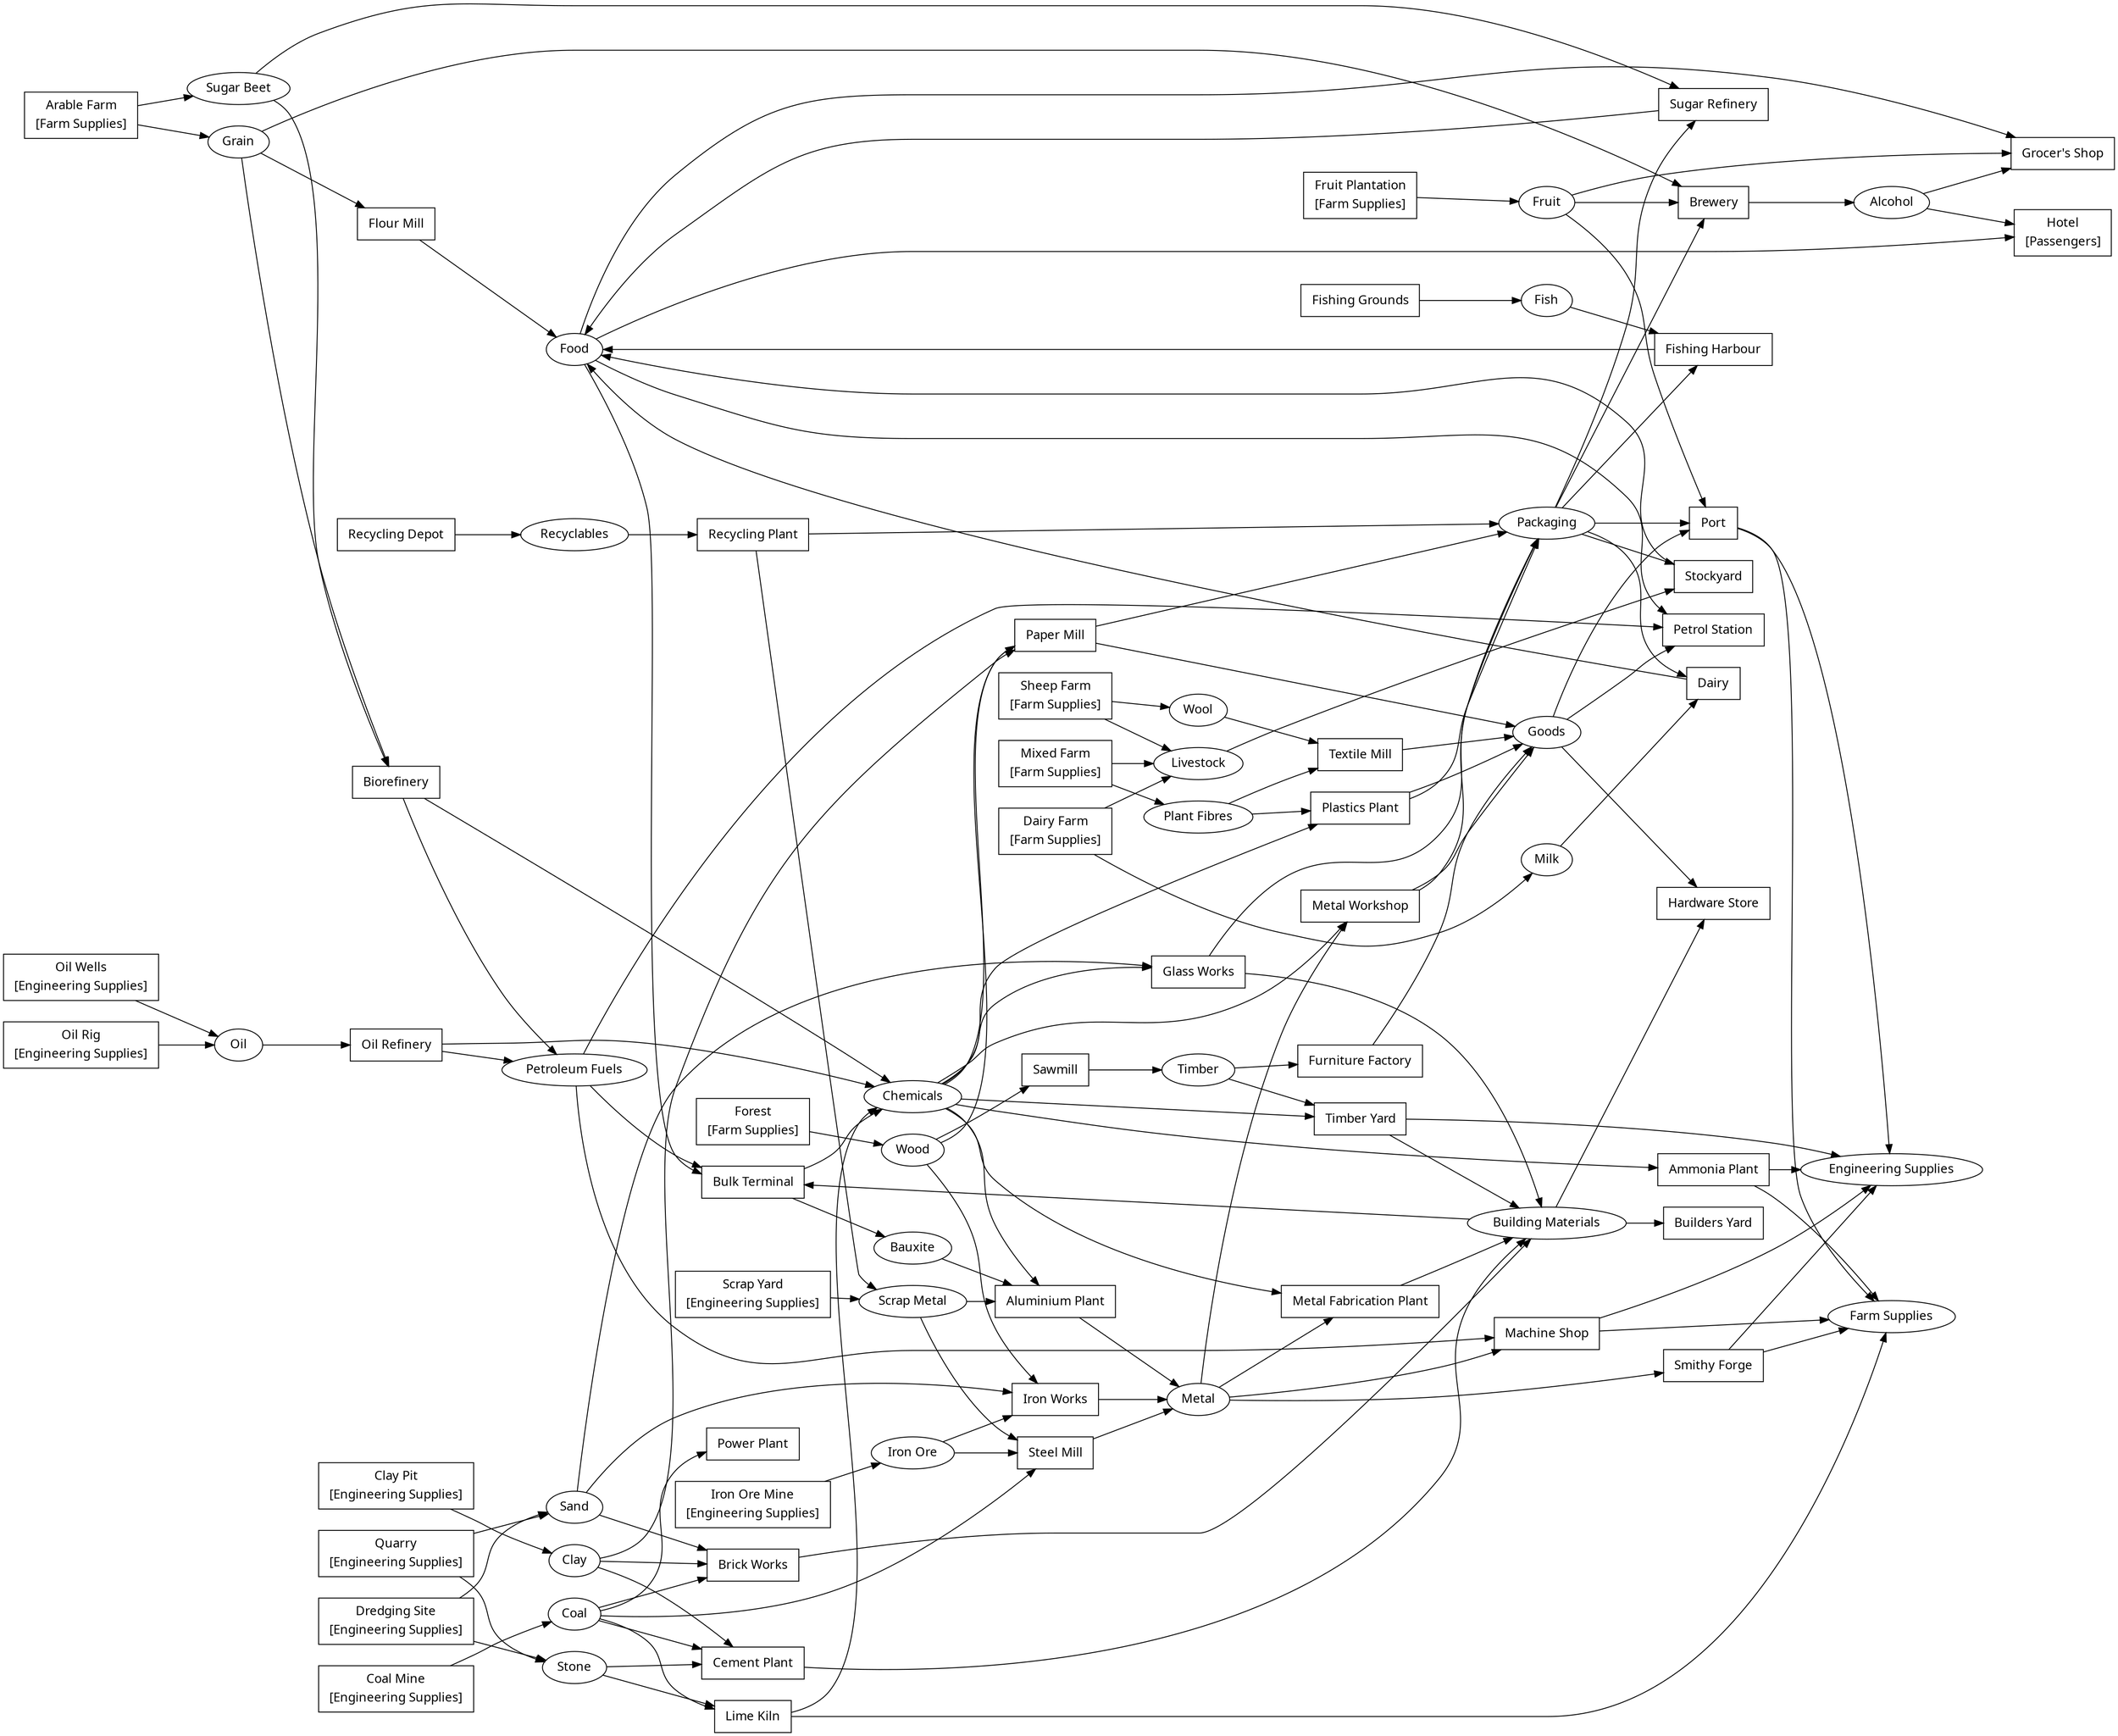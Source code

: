 digraph extreme {
	graph [fname="docs/html/extreme.dot",
		fontname="sans-serif",
		nodesep=0.33,
		rankdir=LR,
		ranksep=0.44,
		stylesheet="static/css/cargoflow_styles.css",
		tooltip=Extreme
	];
	C_alcohol	 [fontname="sans-serif",
		href="cargos.html#alcohol",
		id=alcohol,
		label=Alcohol,
		shape=ellipse,
		target=_top];
	I_food_market	 [fontname="sans-serif",
		href="industries.html#food_market",
		id=food_market,
		label=<
            <table border="0" cellborder="0">
                <tr><td>Grocer's Shop</td></tr>
                
                    
                    
                
                    
                    
                
                    
                    
                
            </table>
        >,
		shape=box,
		target=_top,
		tooltip="Grocer's Shop"];
	C_alcohol -> I_food_market	 [tooltip="Alcohol -> Grocer's Shop",
		weight=3];
	I_hotel	 [fontname="sans-serif",
		href="industries.html#hotel",
		id=hotel,
		label=<
            <table border="0" cellborder="0">
                <tr><td>Hotel</td></tr>
                
                    
                    
                
                    
                    
                
                    
                    
                        <tr><td>[Passengers]</td></tr>
                    
                
            </table>
        >,
		shape=box,
		target=_top,
		tooltip=Hotel];
	C_alcohol -> I_hotel	 [tooltip="Alcohol -> Hotel",
		weight=3];
	C_bauxite	 [fontname="sans-serif",
		href="cargos.html#bauxite",
		id=bauxite,
		label=Bauxite,
		shape=ellipse,
		target=_top];
	I_aluminium_plant	 [fontname="sans-serif",
		href="industries.html#aluminium_plant",
		id=aluminium_plant,
		label=<
            <table border="0" cellborder="0">
                <tr><td>Aluminium Plant</td></tr>
                
                    
                    
                
                    
                    
                
                    
                    
                
            </table>
        >,
		shape=box,
		target=_top,
		tooltip="Aluminium Plant"];
	C_bauxite -> I_aluminium_plant	 [tooltip="Bauxite -> Aluminium Plant",
		weight=3];
	C_building_materials	 [fontname="sans-serif",
		href="cargos.html#building_materials",
		id=building_materials,
		label="Building Materials",
		shape=ellipse,
		target=_top];
	I_builders_yard	 [fontname="sans-serif",
		href="industries.html#builders_yard",
		id=builders_yard,
		label=<
            <table border="0" cellborder="0">
                <tr><td>Builders Yard</td></tr>
                
                    
                    
                
            </table>
        >,
		shape=box,
		target=_top,
		tooltip="Builders Yard"];
	C_building_materials -> I_builders_yard	 [tooltip="Building Materials -> Builders Yard",
		weight=1];
	I_bulk_terminal	 [fontname="sans-serif",
		href="industries.html#bulk_terminal",
		id=bulk_terminal,
		label=<
            <table border="0" cellborder="0">
                <tr><td>Bulk Terminal</td></tr>
                
                    
                    
                
                    
                    
                
                    
                    
                
            </table>
        >,
		shape=box,
		target=_top,
		tooltip="Bulk Terminal"];
	C_building_materials -> I_bulk_terminal	 [tooltip="Building Materials -> Bulk Terminal",
		weight=3];
	I_hardware_store	 [fontname="sans-serif",
		href="industries.html#hardware_store",
		id=hardware_store,
		label=<
            <table border="0" cellborder="0">
                <tr><td>Hardware Store</td></tr>
                
                    
                    
                
                    
                    
                
            </table>
        >,
		shape=box,
		target=_top,
		tooltip="Hardware Store"];
	C_building_materials -> I_hardware_store	 [tooltip="Building Materials -> Hardware Store",
		weight=2];
	C_chemicals	 [fontname="sans-serif",
		href="cargos.html#chemicals",
		id=chemicals,
		label=Chemicals,
		shape=ellipse,
		target=_top];
	C_chemicals -> I_aluminium_plant	 [tooltip="Chemicals -> Aluminium Plant",
		weight=3];
	I_ammonia_plant	 [fontname="sans-serif",
		href="industries.html#ammonia_plant",
		id=ammonia_plant,
		label=<
            <table border="0" cellborder="0">
                <tr><td>Ammonia Plant</td></tr>
                
                    
                    
                
            </table>
        >,
		shape=box,
		target=_top,
		tooltip="Ammonia Plant"];
	C_chemicals -> I_ammonia_plant	 [tooltip="Chemicals -> Ammonia Plant",
		weight=1];
	I_glass_works	 [fontname="sans-serif",
		href="industries.html#glass_works",
		id=glass_works,
		label=<
            <table border="0" cellborder="0">
                <tr><td>Glass Works</td></tr>
                
                    
                    
                
                    
                    
                
            </table>
        >,
		shape=box,
		target=_top,
		tooltip="Glass Works"];
	C_chemicals -> I_glass_works	 [tooltip="Chemicals -> Glass Works",
		weight=2];
	I_metal_fabrication_plant	 [fontname="sans-serif",
		href="industries.html#metal_fabrication_plant",
		id=metal_fabrication_plant,
		label=<
            <table border="0" cellborder="0">
                <tr><td>Metal Fabrication Plant</td></tr>
                
                    
                    
                
                    
                    
                
            </table>
        >,
		shape=box,
		target=_top,
		tooltip="Metal Fabrication Plant"];
	C_chemicals -> I_metal_fabrication_plant	 [tooltip="Chemicals -> Metal Fabrication Plant",
		weight=2];
	I_metal_workshop	 [fontname="sans-serif",
		href="industries.html#metal_workshop",
		id=metal_workshop,
		label=<
            <table border="0" cellborder="0">
                <tr><td>Metal Workshop</td></tr>
                
                    
                    
                
                    
                    
                
            </table>
        >,
		shape=box,
		target=_top,
		tooltip="Metal Workshop"];
	C_chemicals -> I_metal_workshop	 [tooltip="Chemicals -> Metal Workshop",
		weight=2];
	I_paper_mill	 [fontname="sans-serif",
		href="industries.html#paper_mill",
		id=paper_mill,
		label=<
            <table border="0" cellborder="0">
                <tr><td>Paper Mill</td></tr>
                
                    
                    
                
                    
                    
                
                    
                    
                
            </table>
        >,
		shape=box,
		target=_top,
		tooltip="Paper Mill"];
	C_chemicals -> I_paper_mill	 [tooltip="Chemicals -> Paper Mill",
		weight=3];
	I_plastics_plant	 [fontname="sans-serif",
		href="industries.html#plastics_plant",
		id=plastics_plant,
		label=<
            <table border="0" cellborder="0">
                <tr><td>Plastics Plant</td></tr>
                
                    
                    
                
                    
                    
                
            </table>
        >,
		shape=box,
		target=_top,
		tooltip="Plastics Plant"];
	C_chemicals -> I_plastics_plant	 [tooltip="Chemicals -> Plastics Plant",
		weight=2];
	I_lumber_yard	 [fontname="sans-serif",
		href="industries.html#lumber_yard",
		id=lumber_yard,
		label=<
            <table border="0" cellborder="0">
                <tr><td>Timber Yard</td></tr>
                
                    
                    
                
                    
                    
                
            </table>
        >,
		shape=box,
		target=_top,
		tooltip="Timber Yard"];
	C_chemicals -> I_lumber_yard	 [tooltip="Chemicals -> Timber Yard",
		weight=2];
	C_clay	 [fontname="sans-serif",
		href="cargos.html#clay",
		id=clay,
		label=Clay,
		shape=ellipse,
		target=_top];
	I_brick_works	 [fontname="sans-serif",
		href="industries.html#brick_works",
		id=brick_works,
		label=<
            <table border="0" cellborder="0">
                <tr><td>Brick Works</td></tr>
                
                    
                    
                
                    
                    
                
                    
                    
                
            </table>
        >,
		shape=box,
		target=_top,
		tooltip="Brick Works"];
	C_clay -> I_brick_works	 [tooltip="Clay -> Brick Works",
		weight=3];
	I_cement_plant	 [fontname="sans-serif",
		href="industries.html#cement_plant",
		id=cement_plant,
		label=<
            <table border="0" cellborder="0">
                <tr><td>Cement Plant</td></tr>
                
                    
                    
                
                    
                    
                
                    
                    
                
            </table>
        >,
		shape=box,
		target=_top,
		tooltip="Cement Plant"];
	C_clay -> I_cement_plant	 [tooltip="Clay -> Cement Plant",
		weight=3];
	C_clay -> I_paper_mill	 [tooltip="Clay -> Paper Mill",
		weight=3];
	C_coal	 [fontname="sans-serif",
		href="cargos.html#coal",
		id=coal,
		label=Coal,
		shape=ellipse,
		target=_top];
	C_coal -> I_brick_works	 [tooltip="Coal -> Brick Works",
		weight=3];
	C_coal -> I_cement_plant	 [tooltip="Coal -> Cement Plant",
		weight=3];
	I_lime_kiln	 [fontname="sans-serif",
		href="industries.html#lime_kiln",
		id=lime_kiln,
		label=<
            <table border="0" cellborder="0">
                <tr><td>Lime Kiln</td></tr>
                
                    
                    
                
                    
                    
                
            </table>
        >,
		shape=box,
		target=_top,
		tooltip="Lime Kiln"];
	C_coal -> I_lime_kiln	 [tooltip="Coal -> Lime Kiln",
		weight=2];
	I_power_plant	 [fontname="sans-serif",
		href="industries.html#power_plant",
		id=power_plant,
		label=<
            <table border="0" cellborder="0">
                <tr><td>Power Plant</td></tr>
                
                    
                    
                
            </table>
        >,
		shape=box,
		target=_top,
		tooltip="Power Plant"];
	C_coal -> I_power_plant	 [tooltip="Coal -> Power Plant",
		weight=1];
	I_blast_furnace	 [fontname="sans-serif",
		href="industries.html#blast_furnace",
		id=blast_furnace,
		label=<
            <table border="0" cellborder="0">
                <tr><td>Steel Mill</td></tr>
                
                    
                    
                
                    
                    
                
                    
                    
                
            </table>
        >,
		shape=box,
		target=_top,
		tooltip="Steel Mill"];
	C_coal -> I_blast_furnace	 [tooltip="Coal -> Steel Mill",
		weight=3];
	C_engineering_supplies	 [fontname="sans-serif",
		href="cargos.html#engineering_supplies",
		id=engineering_supplies,
		label="Engineering Supplies",
		shape=ellipse,
		target=_top];
	C_farm_supplies	 [fontname="sans-serif",
		href="cargos.html#farm_supplies",
		id=farm_supplies,
		label="Farm Supplies",
		shape=ellipse,
		target=_top];
	C_fish	 [fontname="sans-serif",
		href="cargos.html#fish",
		id=fish,
		label=Fish,
		shape=ellipse,
		target=_top];
	I_fishing_harbour	 [fontname="sans-serif",
		href="industries.html#fishing_harbour",
		id=fishing_harbour,
		label=<
            <table border="0" cellborder="0">
                <tr><td>Fishing Harbour</td></tr>
                
                    
                    
                
                    
                    
                
            </table>
        >,
		shape=box,
		target=_top,
		tooltip="Fishing Harbour"];
	C_fish -> I_fishing_harbour	 [tooltip="Fish -> Fishing Harbour",
		weight=2];
	C_food	 [fontname="sans-serif",
		href="cargos.html#food",
		id=food,
		label=Food,
		shape=ellipse,
		target=_top];
	C_food -> I_bulk_terminal	 [tooltip="Food -> Bulk Terminal",
		weight=3];
	C_food -> I_food_market	 [tooltip="Food -> Grocer's Shop",
		weight=3];
	C_food -> I_hotel	 [tooltip="Food -> Hotel",
		weight=3];
	I_petrol_pump	 [fontname="sans-serif",
		href="industries.html#petrol_pump",
		id=petrol_pump,
		label=<
            <table border="0" cellborder="0">
                <tr><td>Petrol Station</td></tr>
                
                    
                    
                
                    
                    
                
                    
                    
                
            </table>
        >,
		shape=box,
		target=_top,
		tooltip="Petrol Station"];
	C_food -> I_petrol_pump	 [tooltip="Food -> Petrol Station",
		weight=3];
	C_fruits	 [fontname="sans-serif",
		href="cargos.html#fruits",
		id=fruits,
		label=Fruit,
		shape=ellipse,
		target=_top];
	I_brewery	 [fontname="sans-serif",
		href="industries.html#brewery",
		id=brewery,
		label=<
            <table border="0" cellborder="0">
                <tr><td>Brewery</td></tr>
                
                    
                    
                
                    
                    
                
                    
                    
                
            </table>
        >,
		shape=box,
		target=_top,
		tooltip=Brewery];
	C_fruits -> I_brewery	 [tooltip="Fruit -> Brewery",
		weight=3];
	C_fruits -> I_food_market	 [tooltip="Fruit -> Grocer's Shop",
		weight=3];
	I_port	 [fontname="sans-serif",
		href="industries.html#port",
		id=port,
		label=<
            <table border="0" cellborder="0">
                <tr><td>Port</td></tr>
                
                    
                    
                
                    
                    
                
                    
                    
                
            </table>
        >,
		shape=box,
		target=_top,
		tooltip=Port];
	C_fruits -> I_port	 [tooltip="Fruit -> Port",
		weight=3];
	C_goods	 [fontname="sans-serif",
		href="cargos.html#goods",
		id=goods,
		label=Goods,
		shape=ellipse,
		target=_top];
	C_goods -> I_hardware_store	 [tooltip="Goods -> Hardware Store",
		weight=2];
	C_goods -> I_petrol_pump	 [tooltip="Goods -> Petrol Station",
		weight=3];
	C_goods -> I_port	 [tooltip="Goods -> Port",
		weight=3];
	C_grain	 [fontname="sans-serif",
		href="cargos.html#grain",
		id=grain,
		label=Grain,
		shape=ellipse,
		target=_top];
	I_biorefinery	 [fontname="sans-serif",
		href="industries.html#biorefinery",
		id=biorefinery,
		label=<
            <table border="0" cellborder="0">
                <tr><td>Biorefinery</td></tr>
                
                    
                    
                
                    
                    
                
            </table>
        >,
		shape=box,
		target=_top,
		tooltip=Biorefinery];
	C_grain -> I_biorefinery	 [tooltip="Grain -> Biorefinery",
		weight=2];
	C_grain -> I_brewery	 [tooltip="Grain -> Brewery",
		weight=3];
	I_flour_mill	 [fontname="sans-serif",
		href="industries.html#flour_mill",
		id=flour_mill,
		label=<
            <table border="0" cellborder="0">
                <tr><td>Flour Mill</td></tr>
                
                    
                    
                
            </table>
        >,
		shape=box,
		target=_top,
		tooltip="Flour Mill"];
	C_grain -> I_flour_mill	 [tooltip="Grain -> Flour Mill",
		weight=1];
	C_iron_ore	 [fontname="sans-serif",
		href="cargos.html#iron_ore",
		id=iron_ore,
		label="Iron Ore",
		shape=ellipse,
		target=_top];
	I_iron_works	 [fontname="sans-serif",
		href="industries.html#iron_works",
		id=iron_works,
		label=<
            <table border="0" cellborder="0">
                <tr><td>Iron Works</td></tr>
                
                    
                    
                
                    
                    
                
                    
                    
                
            </table>
        >,
		shape=box,
		target=_top,
		tooltip="Iron Works"];
	C_iron_ore -> I_iron_works	 [tooltip="Iron Ore -> Iron Works",
		weight=3];
	C_iron_ore -> I_blast_furnace	 [tooltip="Iron Ore -> Steel Mill",
		weight=3];
	C_livestock	 [fontname="sans-serif",
		href="cargos.html#livestock",
		id=livestock,
		label=Livestock,
		shape=ellipse,
		target=_top];
	I_stockyard	 [fontname="sans-serif",
		href="industries.html#stockyard",
		id=stockyard,
		label=<
            <table border="0" cellborder="0">
                <tr><td>Stockyard</td></tr>
                
                    
                    
                
                    
                    
                
            </table>
        >,
		shape=box,
		target=_top,
		tooltip=Stockyard];
	C_livestock -> I_stockyard	 [tooltip="Livestock -> Stockyard",
		weight=2];
	C_metal	 [fontname="sans-serif",
		href="cargos.html#metal",
		id=metal,
		label=Metal,
		shape=ellipse,
		target=_top];
	I_machine_shop	 [fontname="sans-serif",
		href="industries.html#machine_shop",
		id=machine_shop,
		label=<
            <table border="0" cellborder="0">
                <tr><td>Machine Shop</td></tr>
                
                    
                    
                
                    
                    
                
            </table>
        >,
		shape=box,
		target=_top,
		tooltip="Machine Shop"];
	C_metal -> I_machine_shop	 [tooltip="Metal -> Machine Shop",
		weight=2];
	C_metal -> I_metal_fabrication_plant	 [tooltip="Metal -> Metal Fabrication Plant",
		weight=2];
	C_metal -> I_metal_workshop	 [tooltip="Metal -> Metal Workshop",
		weight=2];
	I_smithy_forge	 [fontname="sans-serif",
		href="industries.html#smithy_forge",
		id=smithy_forge,
		label=<
            <table border="0" cellborder="0">
                <tr><td>Smithy Forge</td></tr>
                
                    
                    
                
            </table>
        >,
		shape=box,
		target=_top,
		tooltip="Smithy Forge"];
	C_metal -> I_smithy_forge	 [tooltip="Metal -> Smithy Forge",
		weight=1];
	C_milk	 [fontname="sans-serif",
		href="cargos.html#milk",
		id=milk,
		label=Milk,
		shape=ellipse,
		target=_top];
	I_dairy	 [fontname="sans-serif",
		href="industries.html#dairy",
		id=dairy,
		label=<
            <table border="0" cellborder="0">
                <tr><td>Dairy</td></tr>
                
                    
                    
                
                    
                    
                
            </table>
        >,
		shape=box,
		target=_top,
		tooltip=Dairy];
	C_milk -> I_dairy	 [tooltip="Milk -> Dairy",
		weight=2];
	C_oil	 [fontname="sans-serif",
		href="cargos.html#oil",
		id=oil,
		label=Oil,
		shape=ellipse,
		target=_top];
	I_oil_refinery	 [fontname="sans-serif",
		href="industries.html#oil_refinery",
		id=oil_refinery,
		label=<
            <table border="0" cellborder="0">
                <tr><td>Oil Refinery</td></tr>
                
                    
                    
                
            </table>
        >,
		shape=box,
		target=_top,
		tooltip="Oil Refinery"];
	C_oil -> I_oil_refinery	 [tooltip="Oil -> Oil Refinery",
		weight=1];
	C_packaging	 [fontname="sans-serif",
		href="cargos.html#packaging",
		id=packaging,
		label=Packaging,
		shape=ellipse,
		target=_top];
	C_packaging -> I_brewery	 [tooltip="Packaging -> Brewery",
		weight=3];
	C_packaging -> I_dairy	 [tooltip="Packaging -> Dairy",
		weight=2];
	C_packaging -> I_fishing_harbour	 [tooltip="Packaging -> Fishing Harbour",
		weight=2];
	C_packaging -> I_port	 [tooltip="Packaging -> Port",
		weight=3];
	C_packaging -> I_stockyard	 [tooltip="Packaging -> Stockyard",
		weight=2];
	I_sugar_refinery	 [fontname="sans-serif",
		href="industries.html#sugar_refinery",
		id=sugar_refinery,
		label=<
            <table border="0" cellborder="0">
                <tr><td>Sugar Refinery</td></tr>
                
                    
                    
                
                    
                    
                
            </table>
        >,
		shape=box,
		target=_top,
		tooltip="Sugar Refinery"];
	C_packaging -> I_sugar_refinery	 [tooltip="Packaging -> Sugar Refinery",
		weight=2];
	C_petrol	 [fontname="sans-serif",
		href="cargos.html#petrol",
		id=petrol,
		label="Petroleum Fuels",
		shape=ellipse,
		target=_top];
	C_petrol -> I_bulk_terminal	 [tooltip="Petroleum Fuels -> Bulk Terminal",
		weight=3];
	C_petrol -> I_machine_shop	 [tooltip="Petroleum Fuels -> Machine Shop",
		weight=2];
	C_petrol -> I_petrol_pump	 [tooltip="Petroleum Fuels -> Petrol Station",
		weight=3];
	C_plant_fibres	 [fontname="sans-serif",
		href="cargos.html#plant_fibres",
		id=plant_fibres,
		label="Plant Fibres",
		shape=ellipse,
		target=_top];
	C_plant_fibres -> I_plastics_plant	 [tooltip="Plant Fibres -> Plastics Plant",
		weight=2];
	I_textile_mill	 [fontname="sans-serif",
		href="industries.html#textile_mill",
		id=textile_mill,
		label=<
            <table border="0" cellborder="0">
                <tr><td>Textile Mill</td></tr>
                
                    
                    
                
                    
                    
                
            </table>
        >,
		shape=box,
		target=_top,
		tooltip="Textile Mill"];
	C_plant_fibres -> I_textile_mill	 [tooltip="Plant Fibres -> Textile Mill",
		weight=2];
	C_recyclables	 [fontname="sans-serif",
		href="cargos.html#recyclables",
		id=recyclables,
		label=Recyclables,
		shape=ellipse,
		target=_top];
	I_recycling_plant	 [fontname="sans-serif",
		href="industries.html#recycling_plant",
		id=recycling_plant,
		label=<
            <table border="0" cellborder="0">
                <tr><td>Recycling Plant</td></tr>
                
                    
                    
                
            </table>
        >,
		shape=box,
		target=_top,
		tooltip="Recycling Plant"];
	C_recyclables -> I_recycling_plant	 [tooltip="Recyclables -> Recycling Plant",
		weight=1];
	C_sand	 [fontname="sans-serif",
		href="cargos.html#sand",
		id=sand,
		label=Sand,
		shape=ellipse,
		target=_top];
	C_sand -> I_brick_works	 [tooltip="Sand -> Brick Works",
		weight=3];
	C_sand -> I_glass_works	 [tooltip="Sand -> Glass Works",
		weight=2];
	C_sand -> I_iron_works	 [tooltip="Sand -> Iron Works",
		weight=3];
	C_scrap_metal	 [fontname="sans-serif",
		href="cargos.html#scrap_metal",
		id=scrap_metal,
		label="Scrap Metal",
		shape=ellipse,
		target=_top];
	C_scrap_metal -> I_aluminium_plant	 [tooltip="Scrap Metal -> Aluminium Plant",
		weight=3];
	C_scrap_metal -> I_blast_furnace	 [tooltip="Scrap Metal -> Steel Mill",
		weight=3];
	C_stone	 [fontname="sans-serif",
		href="cargos.html#stone",
		id=stone,
		label=Stone,
		shape=ellipse,
		target=_top];
	C_stone -> I_cement_plant	 [tooltip="Stone -> Cement Plant",
		weight=3];
	C_stone -> I_lime_kiln	 [tooltip="Stone -> Lime Kiln",
		weight=2];
	C_sugar_beet	 [fontname="sans-serif",
		href="cargos.html#sugar_beet",
		id=sugar_beet,
		label="Sugar Beet",
		shape=ellipse,
		target=_top];
	C_sugar_beet -> I_biorefinery	 [tooltip="Sugar Beet -> Biorefinery",
		weight=2];
	C_sugar_beet -> I_sugar_refinery	 [tooltip="Sugar Beet -> Sugar Refinery",
		weight=2];
	C_lumber	 [fontname="sans-serif",
		href="cargos.html#lumber",
		id=lumber,
		label=Timber,
		shape=ellipse,
		target=_top];
	I_furniture_factory	 [fontname="sans-serif",
		href="industries.html#furniture_factory",
		id=furniture_factory,
		label=<
            <table border="0" cellborder="0">
                <tr><td>Furniture Factory</td></tr>
                
                    
                    
                
            </table>
        >,
		shape=box,
		target=_top,
		tooltip="Furniture Factory"];
	C_lumber -> I_furniture_factory	 [tooltip="Timber -> Furniture Factory",
		weight=1];
	C_lumber -> I_lumber_yard	 [tooltip="Timber -> Timber Yard",
		weight=2];
	C_wood	 [fontname="sans-serif",
		href="cargos.html#wood",
		id=wood,
		label=Wood,
		shape=ellipse,
		target=_top];
	C_wood -> I_iron_works	 [tooltip="Wood -> Iron Works",
		weight=3];
	C_wood -> I_paper_mill	 [tooltip="Wood -> Paper Mill",
		weight=3];
	I_sawmill	 [fontname="sans-serif",
		href="industries.html#sawmill",
		id=sawmill,
		label=<
            <table border="0" cellborder="0">
                <tr><td>Sawmill</td></tr>
                
                    
                    
                
            </table>
        >,
		shape=box,
		target=_top,
		tooltip=Sawmill];
	C_wood -> I_sawmill	 [tooltip="Wood -> Sawmill",
		weight=1];
	C_wool	 [fontname="sans-serif",
		href="cargos.html#wool",
		id=wool,
		label=Wool,
		shape=ellipse,
		target=_top];
	C_wool -> I_textile_mill	 [tooltip="Wool -> Textile Mill",
		weight=2];
	I_aluminium_plant -> C_metal	 [tooltip="Aluminium Plant -> Metal",
		weight=1];
	I_ammonia_plant -> C_engineering_supplies	 [tooltip="Ammonia Plant -> Engineering Supplies",
		weight=2];
	I_ammonia_plant -> C_farm_supplies	 [tooltip="Ammonia Plant -> Farm Supplies",
		weight=2];
	I_arable_farm	 [fontname="sans-serif",
		href="industries.html#arable_farm",
		id=arable_farm,
		label=<
            <table border="0" cellborder="0">
                <tr><td>Arable Farm</td></tr>
                
                    
                        <tr><td>[Farm Supplies]</td></tr>
                    
                    
                
            </table>
        >,
		shape=box,
		target=_top,
		tooltip="Arable Farm"];
	I_arable_farm -> C_grain	 [tooltip="Arable Farm -> Grain",
		weight=2];
	I_arable_farm -> C_sugar_beet	 [tooltip="Arable Farm -> Sugar Beet",
		weight=2];
	I_biorefinery -> C_chemicals	 [tooltip="Biorefinery -> Chemicals",
		weight=2];
	I_biorefinery -> C_petrol	 [tooltip="Biorefinery -> Petroleum Fuels",
		weight=2];
	I_brewery -> C_alcohol	 [tooltip="Brewery -> Alcohol",
		weight=1];
	I_brick_works -> C_building_materials	 [tooltip="Brick Works -> Building Materials",
		weight=1];
	I_bulk_terminal -> C_bauxite	 [tooltip="Bulk Terminal -> Bauxite",
		weight=2];
	I_bulk_terminal -> C_chemicals	 [tooltip="Bulk Terminal -> Chemicals",
		weight=2];
	I_cement_plant -> C_building_materials	 [tooltip="Cement Plant -> Building Materials",
		weight=1];
	I_clay_pit	 [fontname="sans-serif",
		href="industries.html#clay_pit",
		id=clay_pit,
		label=<
            <table border="0" cellborder="0">
                <tr><td>Clay Pit</td></tr>
                
                    
                        <tr><td>[Engineering Supplies]</td></tr>
                    
                    
                
            </table>
        >,
		shape=box,
		target=_top,
		tooltip="Clay Pit"];
	I_clay_pit -> C_clay	 [tooltip="Clay Pit -> Clay",
		weight=1];
	I_coal_mine	 [fontname="sans-serif",
		href="industries.html#coal_mine",
		id=coal_mine,
		label=<
            <table border="0" cellborder="0">
                <tr><td>Coal Mine</td></tr>
                
                    
                        <tr><td>[Engineering Supplies]</td></tr>
                    
                    
                
            </table>
        >,
		shape=box,
		target=_top,
		tooltip="Coal Mine"];
	I_coal_mine -> C_coal	 [tooltip="Coal Mine -> Coal",
		weight=1];
	I_dairy -> C_food	 [tooltip="Dairy -> Food",
		weight=1];
	I_dairy_farm	 [fontname="sans-serif",
		href="industries.html#dairy_farm",
		id=dairy_farm,
		label=<
            <table border="0" cellborder="0">
                <tr><td>Dairy Farm</td></tr>
                
                    
                        <tr><td>[Farm Supplies]</td></tr>
                    
                    
                
            </table>
        >,
		shape=box,
		target=_top,
		tooltip="Dairy Farm"];
	I_dairy_farm -> C_livestock	 [tooltip="Dairy Farm -> Livestock",
		weight=2];
	I_dairy_farm -> C_milk	 [tooltip="Dairy Farm -> Milk",
		weight=2];
	I_dredging_site	 [fontname="sans-serif",
		href="industries.html#dredging_site",
		id=dredging_site,
		label=<
            <table border="0" cellborder="0">
                <tr><td>Dredging Site</td></tr>
                
                    
                        <tr><td>[Engineering Supplies]</td></tr>
                    
                    
                
            </table>
        >,
		shape=box,
		target=_top,
		tooltip="Dredging Site"];
	I_dredging_site -> C_sand	 [tooltip="Dredging Site -> Sand",
		weight=2];
	I_dredging_site -> C_stone	 [tooltip="Dredging Site -> Stone",
		weight=2];
	I_fishing_grounds	 [fontname="sans-serif",
		href="industries.html#fishing_grounds",
		id=fishing_grounds,
		label=<
            <table border="0" cellborder="0">
                <tr><td>Fishing Grounds</td></tr>
                
            </table>
        >,
		shape=box,
		target=_top,
		tooltip="Fishing Grounds"];
	I_fishing_grounds -> C_fish	 [tooltip="Fishing Grounds -> Fish",
		weight=1];
	I_fishing_harbour -> C_food	 [tooltip="Fishing Harbour -> Food",
		weight=1];
	I_flour_mill -> C_food	 [tooltip="Flour Mill -> Food",
		weight=1];
	I_forest	 [fontname="sans-serif",
		href="industries.html#forest",
		id=forest,
		label=<
            <table border="0" cellborder="0">
                <tr><td>Forest</td></tr>
                
                    
                        <tr><td>[Farm Supplies]</td></tr>
                    
                    
                
            </table>
        >,
		shape=box,
		target=_top,
		tooltip=Forest];
	I_forest -> C_wood	 [tooltip="Forest -> Wood",
		weight=1];
	I_fruit_plantation	 [fontname="sans-serif",
		href="industries.html#fruit_plantation",
		id=fruit_plantation,
		label=<
            <table border="0" cellborder="0">
                <tr><td>Fruit Plantation</td></tr>
                
                    
                        <tr><td>[Farm Supplies]</td></tr>
                    
                    
                
            </table>
        >,
		shape=box,
		target=_top,
		tooltip="Fruit Plantation"];
	I_fruit_plantation -> C_fruits	 [tooltip="Fruit Plantation -> Fruit",
		weight=1];
	I_furniture_factory -> C_goods	 [tooltip="Furniture Factory -> Goods",
		weight=1];
	I_glass_works -> C_building_materials	 [tooltip="Glass Works -> Building Materials",
		weight=2];
	I_glass_works -> C_packaging	 [tooltip="Glass Works -> Packaging",
		weight=2];
	I_iron_ore_mine	 [fontname="sans-serif",
		href="industries.html#iron_ore_mine",
		id=iron_ore_mine,
		label=<
            <table border="0" cellborder="0">
                <tr><td>Iron Ore Mine</td></tr>
                
                    
                        <tr><td>[Engineering Supplies]</td></tr>
                    
                    
                
            </table>
        >,
		shape=box,
		target=_top,
		tooltip="Iron Ore Mine"];
	I_iron_ore_mine -> C_iron_ore	 [tooltip="Iron Ore Mine -> Iron Ore",
		weight=1];
	I_iron_works -> C_metal	 [tooltip="Iron Works -> Metal",
		weight=1];
	I_lime_kiln -> C_chemicals	 [tooltip="Lime Kiln -> Chemicals",
		weight=2];
	I_lime_kiln -> C_farm_supplies	 [tooltip="Lime Kiln -> Farm Supplies",
		weight=2];
	I_machine_shop -> C_engineering_supplies	 [tooltip="Machine Shop -> Engineering Supplies",
		weight=2];
	I_machine_shop -> C_farm_supplies	 [tooltip="Machine Shop -> Farm Supplies",
		weight=2];
	I_metal_fabrication_plant -> C_building_materials	 [tooltip="Metal Fabrication Plant -> Building Materials",
		weight=1];
	I_metal_workshop -> C_goods	 [tooltip="Metal Workshop -> Goods",
		weight=2];
	I_metal_workshop -> C_packaging	 [tooltip="Metal Workshop -> Packaging",
		weight=2];
	I_mixed_farm	 [fontname="sans-serif",
		href="industries.html#mixed_farm",
		id=mixed_farm,
		label=<
            <table border="0" cellborder="0">
                <tr><td>Mixed Farm</td></tr>
                
                    
                        <tr><td>[Farm Supplies]</td></tr>
                    
                    
                
            </table>
        >,
		shape=box,
		target=_top,
		tooltip="Mixed Farm"];
	I_mixed_farm -> C_livestock	 [tooltip="Mixed Farm -> Livestock",
		weight=2];
	I_mixed_farm -> C_plant_fibres	 [tooltip="Mixed Farm -> Plant Fibres",
		weight=2];
	I_oil_refinery -> C_chemicals	 [tooltip="Oil Refinery -> Chemicals",
		weight=2];
	I_oil_refinery -> C_petrol	 [tooltip="Oil Refinery -> Petroleum Fuels",
		weight=2];
	I_oil_rig	 [fontname="sans-serif",
		href="industries.html#oil_rig",
		id=oil_rig,
		label=<
            <table border="0" cellborder="0">
                <tr><td>Oil Rig</td></tr>
                
                    
                        <tr><td>[Engineering Supplies]</td></tr>
                    
                    
                
            </table>
        >,
		shape=box,
		target=_top,
		tooltip="Oil Rig"];
	I_oil_rig -> C_oil	 [tooltip="Oil Rig -> Oil",
		weight=2];
	I_oil_wells	 [fontname="sans-serif",
		href="industries.html#oil_wells",
		id=oil_wells,
		label=<
            <table border="0" cellborder="0">
                <tr><td>Oil Wells</td></tr>
                
                    
                        <tr><td>[Engineering Supplies]</td></tr>
                    
                    
                
            </table>
        >,
		shape=box,
		target=_top,
		tooltip="Oil Wells"];
	I_oil_wells -> C_oil	 [tooltip="Oil Wells -> Oil",
		weight=1];
	I_paper_mill -> C_goods	 [tooltip="Paper Mill -> Goods",
		weight=2];
	I_paper_mill -> C_packaging	 [tooltip="Paper Mill -> Packaging",
		weight=2];
	I_plastics_plant -> C_goods	 [tooltip="Plastics Plant -> Goods",
		weight=2];
	I_plastics_plant -> C_packaging	 [tooltip="Plastics Plant -> Packaging",
		weight=2];
	I_port -> C_engineering_supplies	 [tooltip="Port -> Engineering Supplies",
		weight=2];
	I_port -> C_farm_supplies	 [tooltip="Port -> Farm Supplies",
		weight=2];
	I_quarry	 [fontname="sans-serif",
		href="industries.html#quarry",
		id=quarry,
		label=<
            <table border="0" cellborder="0">
                <tr><td>Quarry</td></tr>
                
                    
                        <tr><td>[Engineering Supplies]</td></tr>
                    
                    
                
            </table>
        >,
		shape=box,
		target=_top,
		tooltip=Quarry];
	I_quarry -> C_sand	 [tooltip="Quarry -> Sand",
		weight=2];
	I_quarry -> C_stone	 [tooltip="Quarry -> Stone",
		weight=2];
	I_recycling_depot	 [fontname="sans-serif",
		href="industries.html#recycling_depot",
		id=recycling_depot,
		label=<
            <table border="0" cellborder="0">
                <tr><td>Recycling Depot</td></tr>
                
            </table>
        >,
		shape=box,
		target=_top,
		tooltip="Recycling Depot"];
	I_recycling_depot -> C_recyclables	 [tooltip="Recycling Depot -> Recyclables",
		weight=1];
	I_recycling_plant -> C_packaging	 [tooltip="Recycling Plant -> Packaging",
		weight=2];
	I_recycling_plant -> C_scrap_metal	 [tooltip="Recycling Plant -> Scrap Metal",
		weight=2];
	I_sawmill -> C_lumber	 [tooltip="Sawmill -> Timber",
		weight=1];
	I_junk_yard	 [fontname="sans-serif",
		href="industries.html#junk_yard",
		id=junk_yard,
		label=<
            <table border="0" cellborder="0">
                <tr><td>Scrap Yard</td></tr>
                
                    
                        <tr><td>[Engineering Supplies]</td></tr>
                    
                    
                
            </table>
        >,
		shape=box,
		target=_top,
		tooltip="Scrap Yard"];
	I_junk_yard -> C_scrap_metal	 [tooltip="Scrap Yard -> Scrap Metal",
		weight=1];
	I_sheep_farm	 [fontname="sans-serif",
		href="industries.html#sheep_farm",
		id=sheep_farm,
		label=<
            <table border="0" cellborder="0">
                <tr><td>Sheep Farm</td></tr>
                
                    
                        <tr><td>[Farm Supplies]</td></tr>
                    
                    
                
            </table>
        >,
		shape=box,
		target=_top,
		tooltip="Sheep Farm"];
	I_sheep_farm -> C_livestock	 [tooltip="Sheep Farm -> Livestock",
		weight=2];
	I_sheep_farm -> C_wool	 [tooltip="Sheep Farm -> Wool",
		weight=2];
	I_smithy_forge -> C_engineering_supplies	 [tooltip="Smithy Forge -> Engineering Supplies",
		weight=2];
	I_smithy_forge -> C_farm_supplies	 [tooltip="Smithy Forge -> Farm Supplies",
		weight=2];
	I_blast_furnace -> C_metal	 [tooltip="Steel Mill -> Metal",
		weight=1];
	I_stockyard -> C_food	 [tooltip="Stockyard -> Food",
		weight=1];
	I_sugar_refinery -> C_food	 [tooltip="Sugar Refinery -> Food",
		weight=1];
	I_textile_mill -> C_goods	 [tooltip="Textile Mill -> Goods",
		weight=1];
	I_lumber_yard -> C_building_materials	 [tooltip="Timber Yard -> Building Materials",
		weight=2];
	I_lumber_yard -> C_engineering_supplies	 [tooltip="Timber Yard -> Engineering Supplies",
		weight=2];
}
